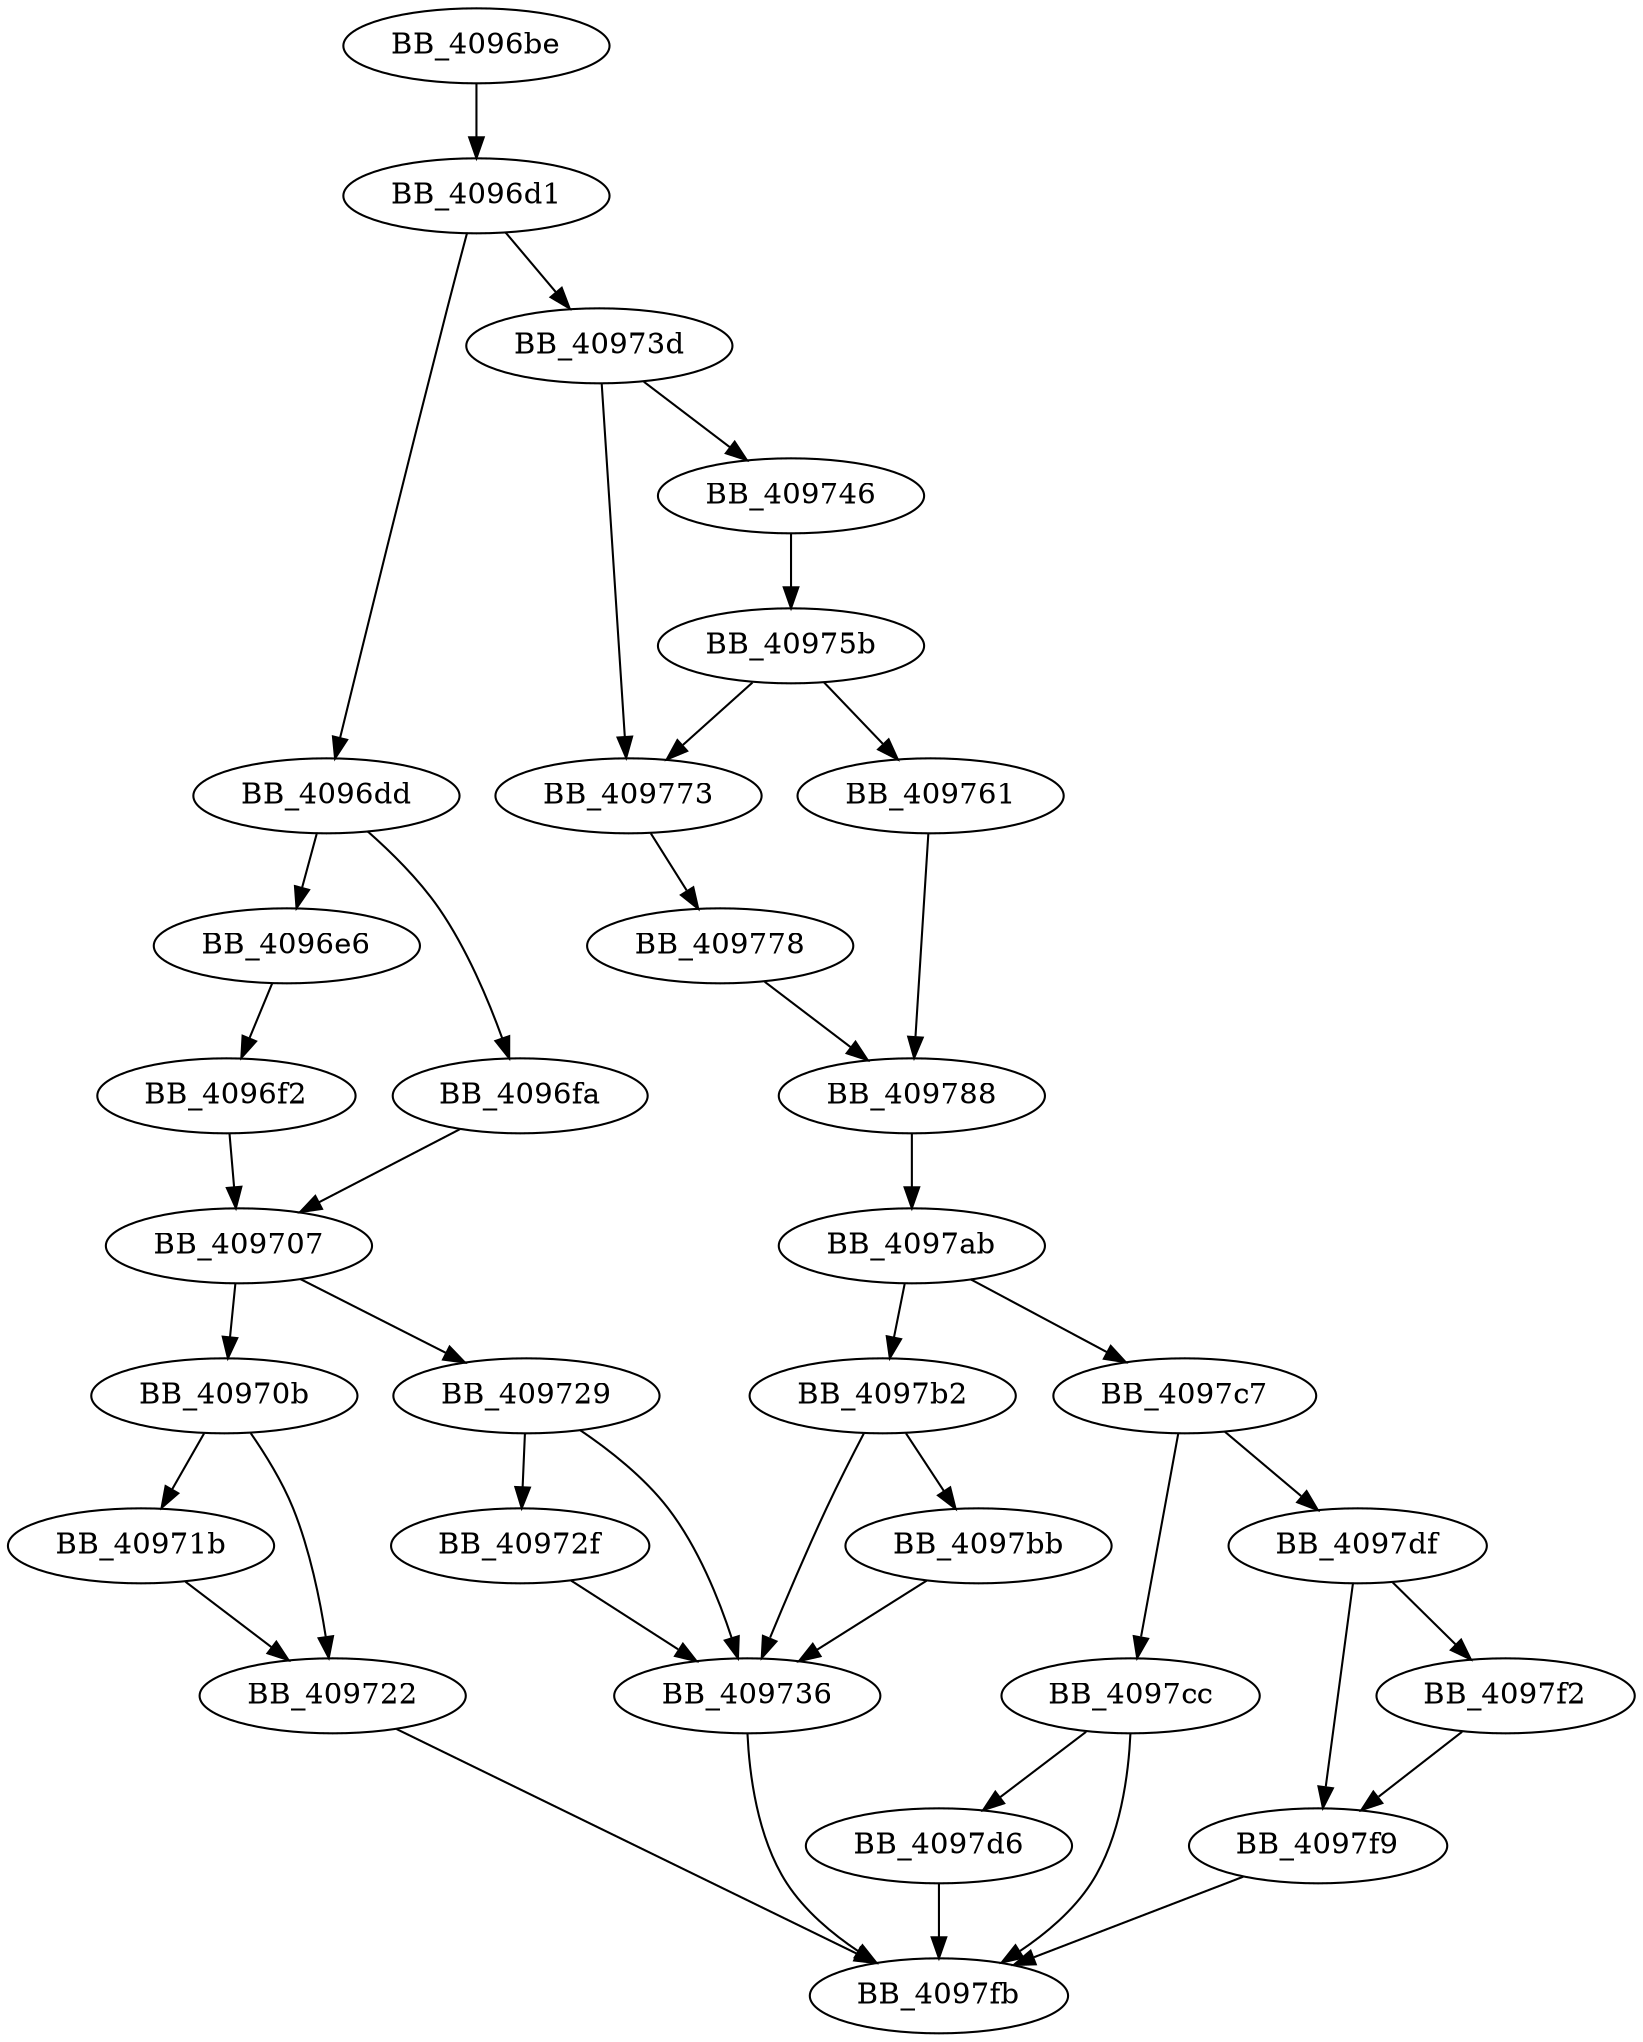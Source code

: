 DiGraph __tolower_l{
BB_4096be->BB_4096d1
BB_4096d1->BB_4096dd
BB_4096d1->BB_40973d
BB_4096dd->BB_4096e6
BB_4096dd->BB_4096fa
BB_4096e6->BB_4096f2
BB_4096f2->BB_409707
BB_4096fa->BB_409707
BB_409707->BB_40970b
BB_409707->BB_409729
BB_40970b->BB_40971b
BB_40970b->BB_409722
BB_40971b->BB_409722
BB_409722->BB_4097fb
BB_409729->BB_40972f
BB_409729->BB_409736
BB_40972f->BB_409736
BB_409736->BB_4097fb
BB_40973d->BB_409746
BB_40973d->BB_409773
BB_409746->BB_40975b
BB_40975b->BB_409761
BB_40975b->BB_409773
BB_409761->BB_409788
BB_409773->BB_409778
BB_409778->BB_409788
BB_409788->BB_4097ab
BB_4097ab->BB_4097b2
BB_4097ab->BB_4097c7
BB_4097b2->BB_409736
BB_4097b2->BB_4097bb
BB_4097bb->BB_409736
BB_4097c7->BB_4097cc
BB_4097c7->BB_4097df
BB_4097cc->BB_4097d6
BB_4097cc->BB_4097fb
BB_4097d6->BB_4097fb
BB_4097df->BB_4097f2
BB_4097df->BB_4097f9
BB_4097f2->BB_4097f9
BB_4097f9->BB_4097fb
}
